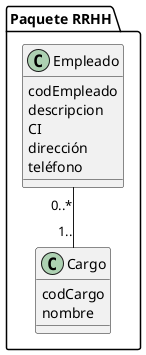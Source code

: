 @startuml Modelo de dominio RRHH


folder "Paquete RRHH" {

class Empleado {
   codEmpleado
   descripcion
   CI
   dirección
   teléfono

}

class Cargo {
   codCargo
   nombre

}
Empleado "0..*" -- "1.." Cargo


  }






@endluml